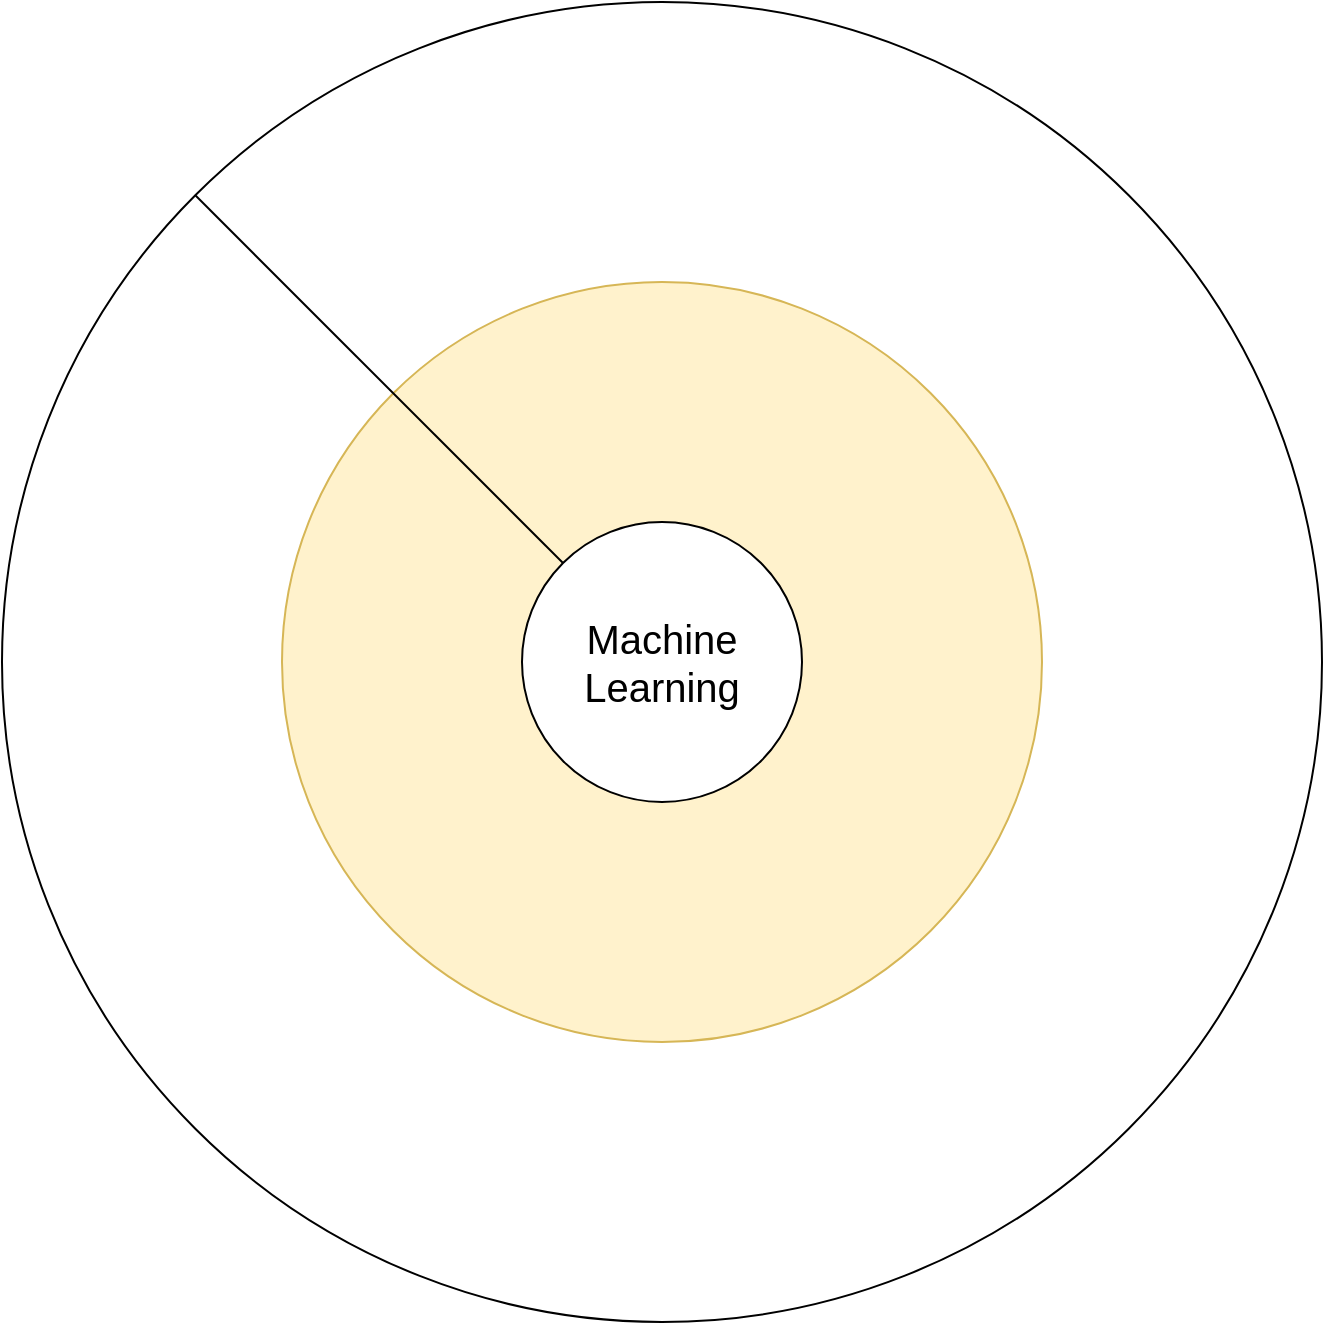 <mxfile version="26.0.16">
  <diagram name="Pagină-1" id="ZQWRdg_4BWA2zSZH12pE">
    <mxGraphModel dx="2577" dy="2217" grid="1" gridSize="10" guides="1" tooltips="1" connect="1" arrows="1" fold="1" page="1" pageScale="1" pageWidth="827" pageHeight="1169" math="0" shadow="0">
      <root>
        <mxCell id="0" />
        <mxCell id="1" parent="0" />
        <mxCell id="40SSgySEYnSSBJ9Uo3p--1" value="" style="ellipse;whiteSpace=wrap;html=1;aspect=fixed;" vertex="1" parent="1">
          <mxGeometry x="-380" y="-340" width="660" height="660" as="geometry" />
        </mxCell>
        <mxCell id="40SSgySEYnSSBJ9Uo3p--2" value="" style="ellipse;whiteSpace=wrap;html=1;aspect=fixed;fillColor=#fff2cc;strokeColor=#d6b656;" vertex="1" parent="1">
          <mxGeometry x="-240" y="-200" width="380" height="380" as="geometry" />
        </mxCell>
        <mxCell id="40SSgySEYnSSBJ9Uo3p--3" value="" style="ellipse;whiteSpace=wrap;html=1;aspect=fixed;" vertex="1" parent="1">
          <mxGeometry x="-120" y="-80" width="140" height="140" as="geometry" />
        </mxCell>
        <mxCell id="40SSgySEYnSSBJ9Uo3p--4" value="&lt;font style=&quot;font-size: 20px;&quot;&gt;Machine Learning&lt;/font&gt;" style="text;html=1;align=center;verticalAlign=middle;whiteSpace=wrap;rounded=0;" vertex="1" parent="1">
          <mxGeometry x="-80" y="-25" width="60" height="30" as="geometry" />
        </mxCell>
        <mxCell id="40SSgySEYnSSBJ9Uo3p--10" value="" style="endArrow=none;html=1;rounded=0;exitX=0;exitY=0;exitDx=0;exitDy=0;entryX=0;entryY=0;entryDx=0;entryDy=0;" edge="1" parent="1" source="40SSgySEYnSSBJ9Uo3p--3" target="40SSgySEYnSSBJ9Uo3p--1">
          <mxGeometry width="50" height="50" relative="1" as="geometry">
            <mxPoint x="160" y="50" as="sourcePoint" />
            <mxPoint x="210" as="targetPoint" />
          </mxGeometry>
        </mxCell>
      </root>
    </mxGraphModel>
  </diagram>
</mxfile>
